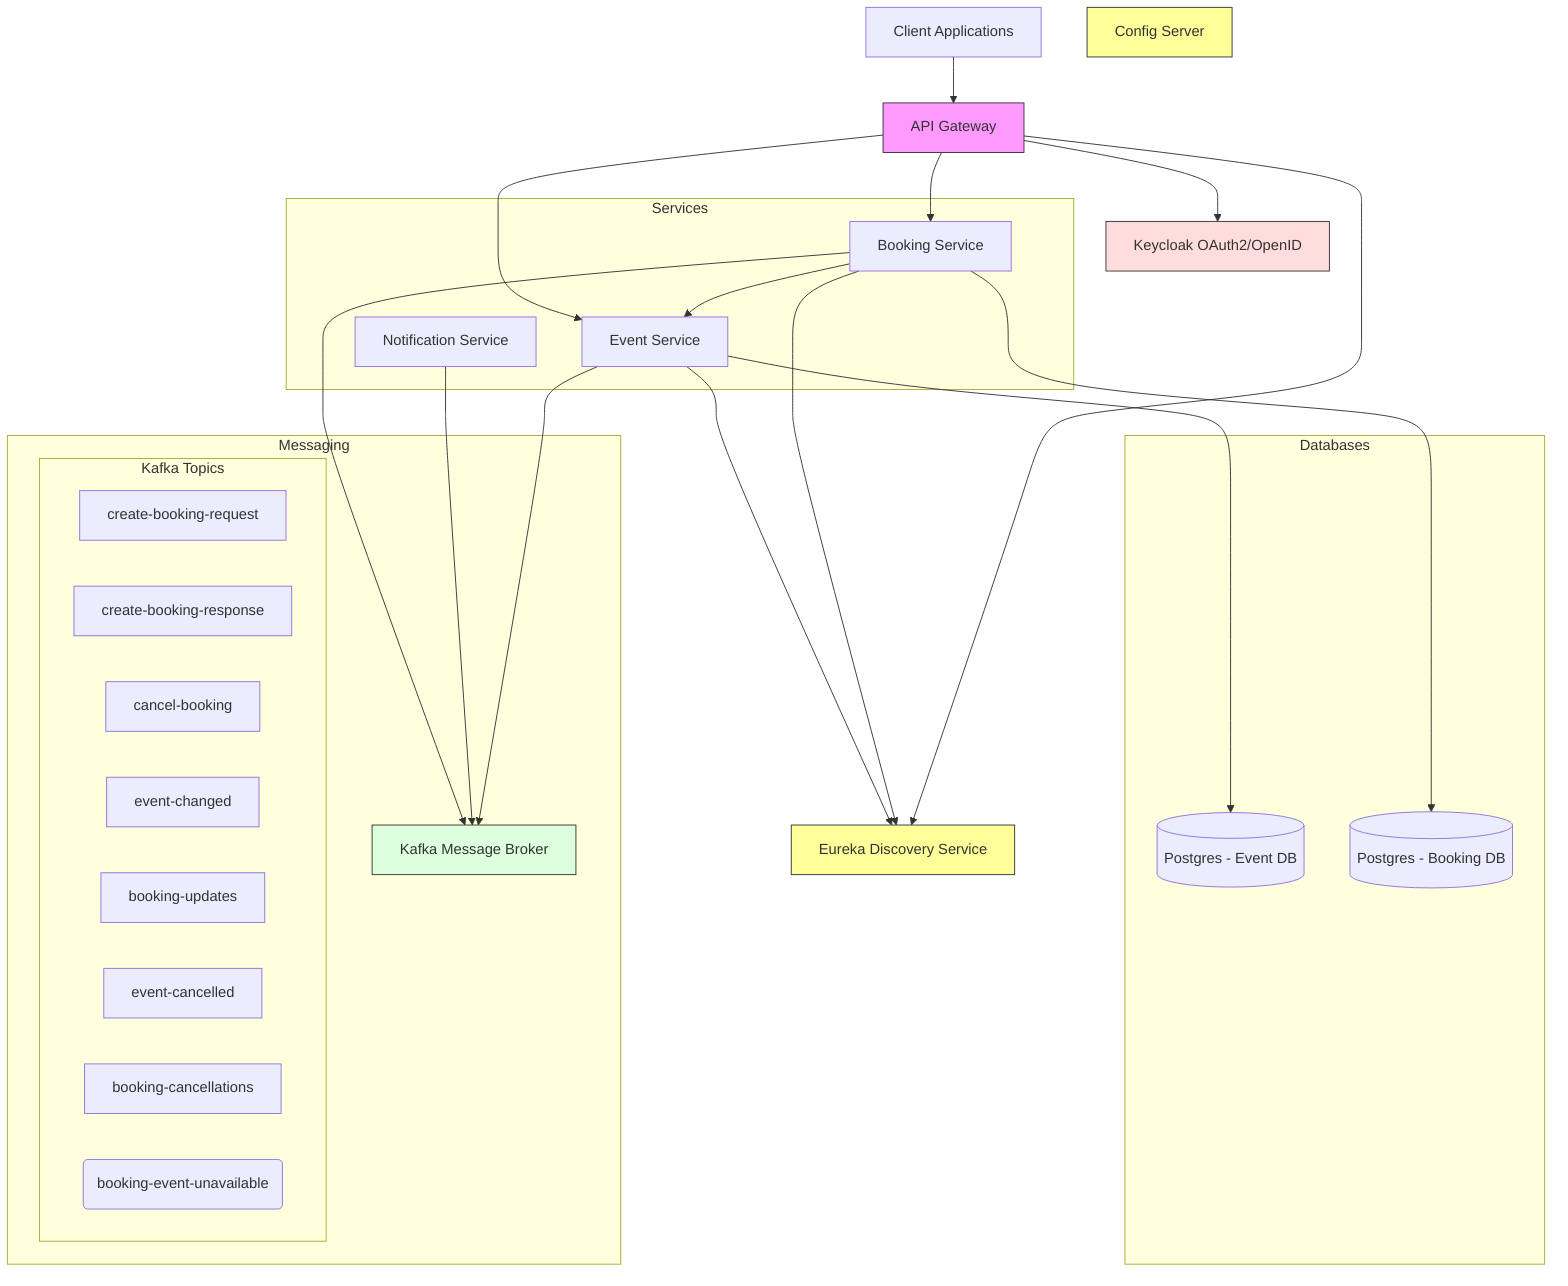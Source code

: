 graph TB
    Client[Client Applications]
    Gateway[API Gateway]
    Config[Config Server]
    Eureka[Eureka Discovery Service]
    Keycloak[Keycloak OAuth2/OpenID]
    
    subgraph Services
        EventService[Event Service]
        BookingService[Booking Service]
        NotificationService[Notification Service]
    end
    
    subgraph Databases
        EventDB[(Postgres - Event DB)]
        BookingDB[(Postgres - Booking DB)]
    end
    
    subgraph Messaging
        Kafka[Kafka Message Broker]
        
        subgraph Kafka Topics
            topic1[create-booking-request]
            topic2[create-booking-response]
            topic3[cancel-booking]
            topic4[event-changed]
            topic5[booking-updates]
            topic6[event-cancelled]
            topic7[booking-cancellations]
            topic8(booking-event-unavailable)
        end
    end

    Client --> Gateway
    Gateway --> EventService
    Gateway --> BookingService
    
    Gateway --> Keycloak
    
    EventService --> EventDB
    BookingService --> BookingDB
    
    EventService --> Eureka
    BookingService --> Eureka
    Gateway --> Eureka
    
    BookingService --> EventService
    
    BookingService --> Kafka
    NotificationService --> Kafka
    EventService --> Kafka

    style Gateway fill:#f9f,stroke:#333
    style Eureka fill:#ff9,stroke:#333
    style Config fill:#ff9,stroke:#333
    style Kafka fill:#dfd,stroke:#333
    style Keycloak fill:#fdd,stroke:#333
